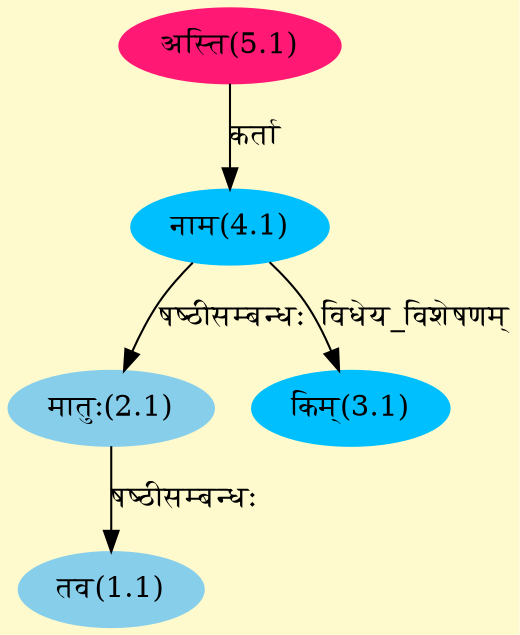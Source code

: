 digraph G{
rankdir=BT;
 compound=true;
 bgcolor="lemonchiffon1";
Node1_1 [style=filled, color="#87CEEB" label = "तव(1.1)"]
Node2_1 [style=filled, color="#87CEEB" label = "मातुः(2.1)"]
Node4_1 [style=filled, color="#00BFFF" label = "नाम(4.1)"]
Node3_1 [style=filled, color="#00BFFF" label = "किम्(3.1)"]
Node5_1 [style=filled, color="#FF1975" label = "अस्ति(5.1)"]
/* Start of Relations section */

Node1_1 -> Node2_1 [  label="षष्ठीसम्बन्धः"  dir="back" ]
Node2_1 -> Node4_1 [  label="षष्ठीसम्बन्धः"  dir="back" ]
Node3_1 -> Node4_1 [  label="विधेय_विशेषणम्"  dir="back" ]
Node4_1 -> Node5_1 [  label="कर्ता"  dir="back" ]
}
